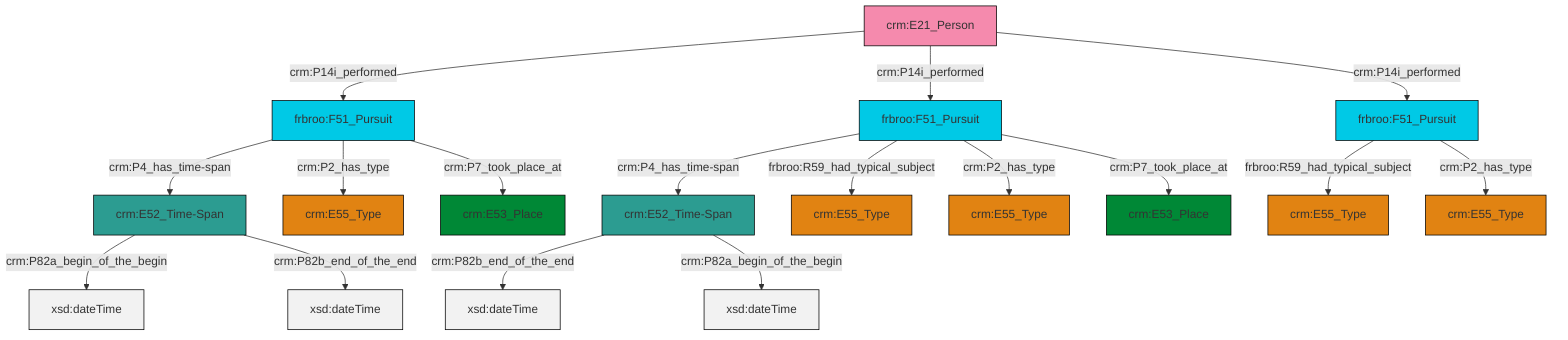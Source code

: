graph TD
classDef Literal fill:#f2f2f2,stroke:#000000;
classDef CRM_Entity fill:#FFFFFF,stroke:#000000;
classDef Temporal_Entity fill:#00C9E6, stroke:#000000;
classDef Type fill:#E18312, stroke:#000000;
classDef Time-Span fill:#2C9C91, stroke:#000000;
classDef Appellation fill:#FFEB7F, stroke:#000000;
classDef Place fill:#008836, stroke:#000000;
classDef Persistent_Item fill:#B266B2, stroke:#000000;
classDef Conceptual_Object fill:#FFD700, stroke:#000000;
classDef Physical_Thing fill:#D2B48C, stroke:#000000;
classDef Actor fill:#f58aad, stroke:#000000;
classDef PC_Classes fill:#4ce600, stroke:#000000;
classDef Multi fill:#cccccc,stroke:#000000;

4["frbroo:F51_Pursuit"]:::Temporal_Entity -->|crm:P4_has_time-span| 6["crm:E52_Time-Span"]:::Time-Span
7["crm:E21_Person"]:::Actor -->|crm:P14i_performed| 4["frbroo:F51_Pursuit"]:::Temporal_Entity
0["frbroo:F51_Pursuit"]:::Temporal_Entity -->|crm:P4_has_time-span| 9["crm:E52_Time-Span"]:::Time-Span
0["frbroo:F51_Pursuit"]:::Temporal_Entity -->|frbroo:R59_had_typical_subject| 11["crm:E55_Type"]:::Type
9["crm:E52_Time-Span"]:::Time-Span -->|crm:P82b_end_of_the_end| 16[xsd:dateTime]:::Literal
6["crm:E52_Time-Span"]:::Time-Span -->|crm:P82a_begin_of_the_begin| 17[xsd:dateTime]:::Literal
0["frbroo:F51_Pursuit"]:::Temporal_Entity -->|crm:P2_has_type| 18["crm:E55_Type"]:::Type
6["crm:E52_Time-Span"]:::Time-Span -->|crm:P82b_end_of_the_end| 19[xsd:dateTime]:::Literal
20["frbroo:F51_Pursuit"]:::Temporal_Entity -->|frbroo:R59_had_typical_subject| 14["crm:E55_Type"]:::Type
0["frbroo:F51_Pursuit"]:::Temporal_Entity -->|crm:P7_took_place_at| 12["crm:E53_Place"]:::Place
4["frbroo:F51_Pursuit"]:::Temporal_Entity -->|crm:P2_has_type| 2["crm:E55_Type"]:::Type
20["frbroo:F51_Pursuit"]:::Temporal_Entity -->|crm:P2_has_type| 23["crm:E55_Type"]:::Type
7["crm:E21_Person"]:::Actor -->|crm:P14i_performed| 0["frbroo:F51_Pursuit"]:::Temporal_Entity
9["crm:E52_Time-Span"]:::Time-Span -->|crm:P82a_begin_of_the_begin| 29[xsd:dateTime]:::Literal
4["frbroo:F51_Pursuit"]:::Temporal_Entity -->|crm:P7_took_place_at| 27["crm:E53_Place"]:::Place
7["crm:E21_Person"]:::Actor -->|crm:P14i_performed| 20["frbroo:F51_Pursuit"]:::Temporal_Entity